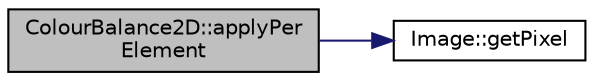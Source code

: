 digraph "ColourBalance2D::applyPerElement"
{
 // LATEX_PDF_SIZE
  edge [fontname="Helvetica",fontsize="10",labelfontname="Helvetica",labelfontsize="10"];
  node [fontname="Helvetica",fontsize="10",shape=record];
  rankdir="LR";
  Node1 [label="ColourBalance2D::applyPer\lElement",height=0.2,width=0.4,color="black", fillcolor="grey75", style="filled", fontcolor="black",tooltip=" "];
  Node1 -> Node2 [color="midnightblue",fontsize="10",style="solid",fontname="Helvetica"];
  Node2 [label="Image::getPixel",height=0.2,width=0.4,color="black", fillcolor="white", style="filled",URL="$classImage.html#a20827f1edbe739ce0332fda00e0e3039",tooltip=" "];
}
